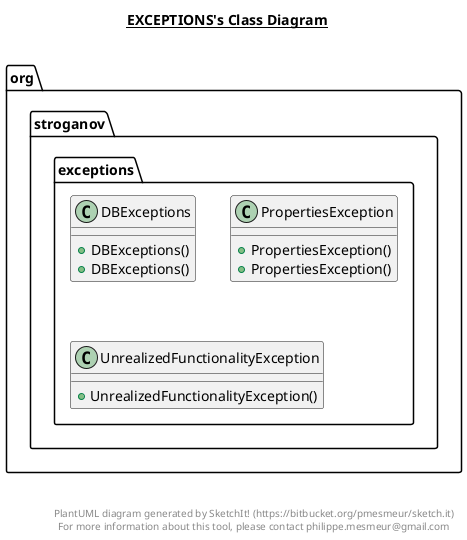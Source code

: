 @startuml

title __EXCEPTIONS's Class Diagram__\n

  namespace org.stroganov {
    namespace exceptions {
      class org.stroganov.exceptions.DBExceptions {
          + DBExceptions()
          + DBExceptions()
      }
    }
  }
  

  namespace org.stroganov {
    namespace exceptions {
      class org.stroganov.exceptions.PropertiesException {
          + PropertiesException()
          + PropertiesException()
      }
    }
  }
  

  namespace org.stroganov {
    namespace exceptions {
      class org.stroganov.exceptions.UnrealizedFunctionalityException {
          + UnrealizedFunctionalityException()
      }
    }
  }
  



right footer


PlantUML diagram generated by SketchIt! (https://bitbucket.org/pmesmeur/sketch.it)
For more information about this tool, please contact philippe.mesmeur@gmail.com
endfooter

@enduml
